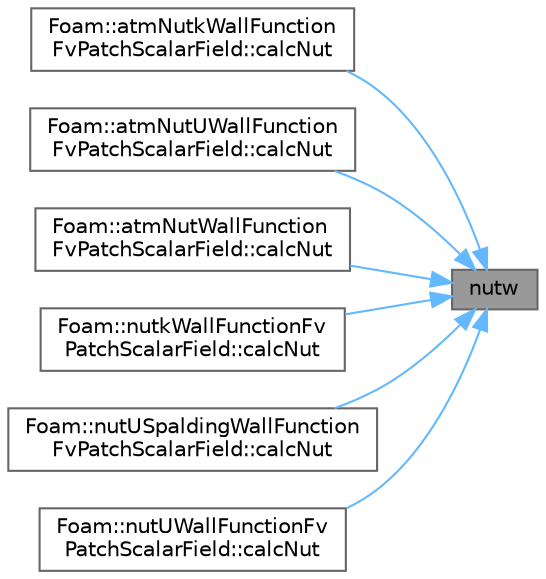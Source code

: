 digraph "nutw"
{
 // LATEX_PDF_SIZE
  bgcolor="transparent";
  edge [fontname=Helvetica,fontsize=10,labelfontname=Helvetica,labelfontsize=10];
  node [fontname=Helvetica,fontsize=10,shape=box,height=0.2,width=0.4];
  rankdir="RL";
  Node1 [id="Node000001",label="nutw",height=0.2,width=0.4,color="gray40", fillcolor="grey60", style="filled", fontcolor="black",tooltip=" "];
  Node1 -> Node2 [id="edge1_Node000001_Node000002",dir="back",color="steelblue1",style="solid",tooltip=" "];
  Node2 [id="Node000002",label="Foam::atmNutkWallFunction\lFvPatchScalarField::calcNut",height=0.2,width=0.4,color="grey40", fillcolor="white", style="filled",URL="$classFoam_1_1atmNutkWallFunctionFvPatchScalarField.html#a770ef88c60cd370e9d4eacc46f774f07",tooltip=" "];
  Node1 -> Node3 [id="edge2_Node000001_Node000003",dir="back",color="steelblue1",style="solid",tooltip=" "];
  Node3 [id="Node000003",label="Foam::atmNutUWallFunction\lFvPatchScalarField::calcNut",height=0.2,width=0.4,color="grey40", fillcolor="white", style="filled",URL="$classFoam_1_1atmNutUWallFunctionFvPatchScalarField.html#a770ef88c60cd370e9d4eacc46f774f07",tooltip=" "];
  Node1 -> Node4 [id="edge3_Node000001_Node000004",dir="back",color="steelblue1",style="solid",tooltip=" "];
  Node4 [id="Node000004",label="Foam::atmNutWallFunction\lFvPatchScalarField::calcNut",height=0.2,width=0.4,color="grey40", fillcolor="white", style="filled",URL="$classFoam_1_1atmNutWallFunctionFvPatchScalarField.html#a770ef88c60cd370e9d4eacc46f774f07",tooltip=" "];
  Node1 -> Node5 [id="edge4_Node000001_Node000005",dir="back",color="steelblue1",style="solid",tooltip=" "];
  Node5 [id="Node000005",label="Foam::nutkWallFunctionFv\lPatchScalarField::calcNut",height=0.2,width=0.4,color="grey40", fillcolor="white", style="filled",URL="$classFoam_1_1nutkWallFunctionFvPatchScalarField.html#afd7c61e58cf31fca49fbf0f08b683b22",tooltip=" "];
  Node1 -> Node6 [id="edge5_Node000001_Node000006",dir="back",color="steelblue1",style="solid",tooltip=" "];
  Node6 [id="Node000006",label="Foam::nutUSpaldingWallFunction\lFvPatchScalarField::calcNut",height=0.2,width=0.4,color="grey40", fillcolor="white", style="filled",URL="$classFoam_1_1nutUSpaldingWallFunctionFvPatchScalarField.html#afd7c61e58cf31fca49fbf0f08b683b22",tooltip=" "];
  Node1 -> Node7 [id="edge6_Node000001_Node000007",dir="back",color="steelblue1",style="solid",tooltip=" "];
  Node7 [id="Node000007",label="Foam::nutUWallFunctionFv\lPatchScalarField::calcNut",height=0.2,width=0.4,color="grey40", fillcolor="white", style="filled",URL="$classFoam_1_1nutUWallFunctionFvPatchScalarField.html#afd7c61e58cf31fca49fbf0f08b683b22",tooltip=" "];
}
